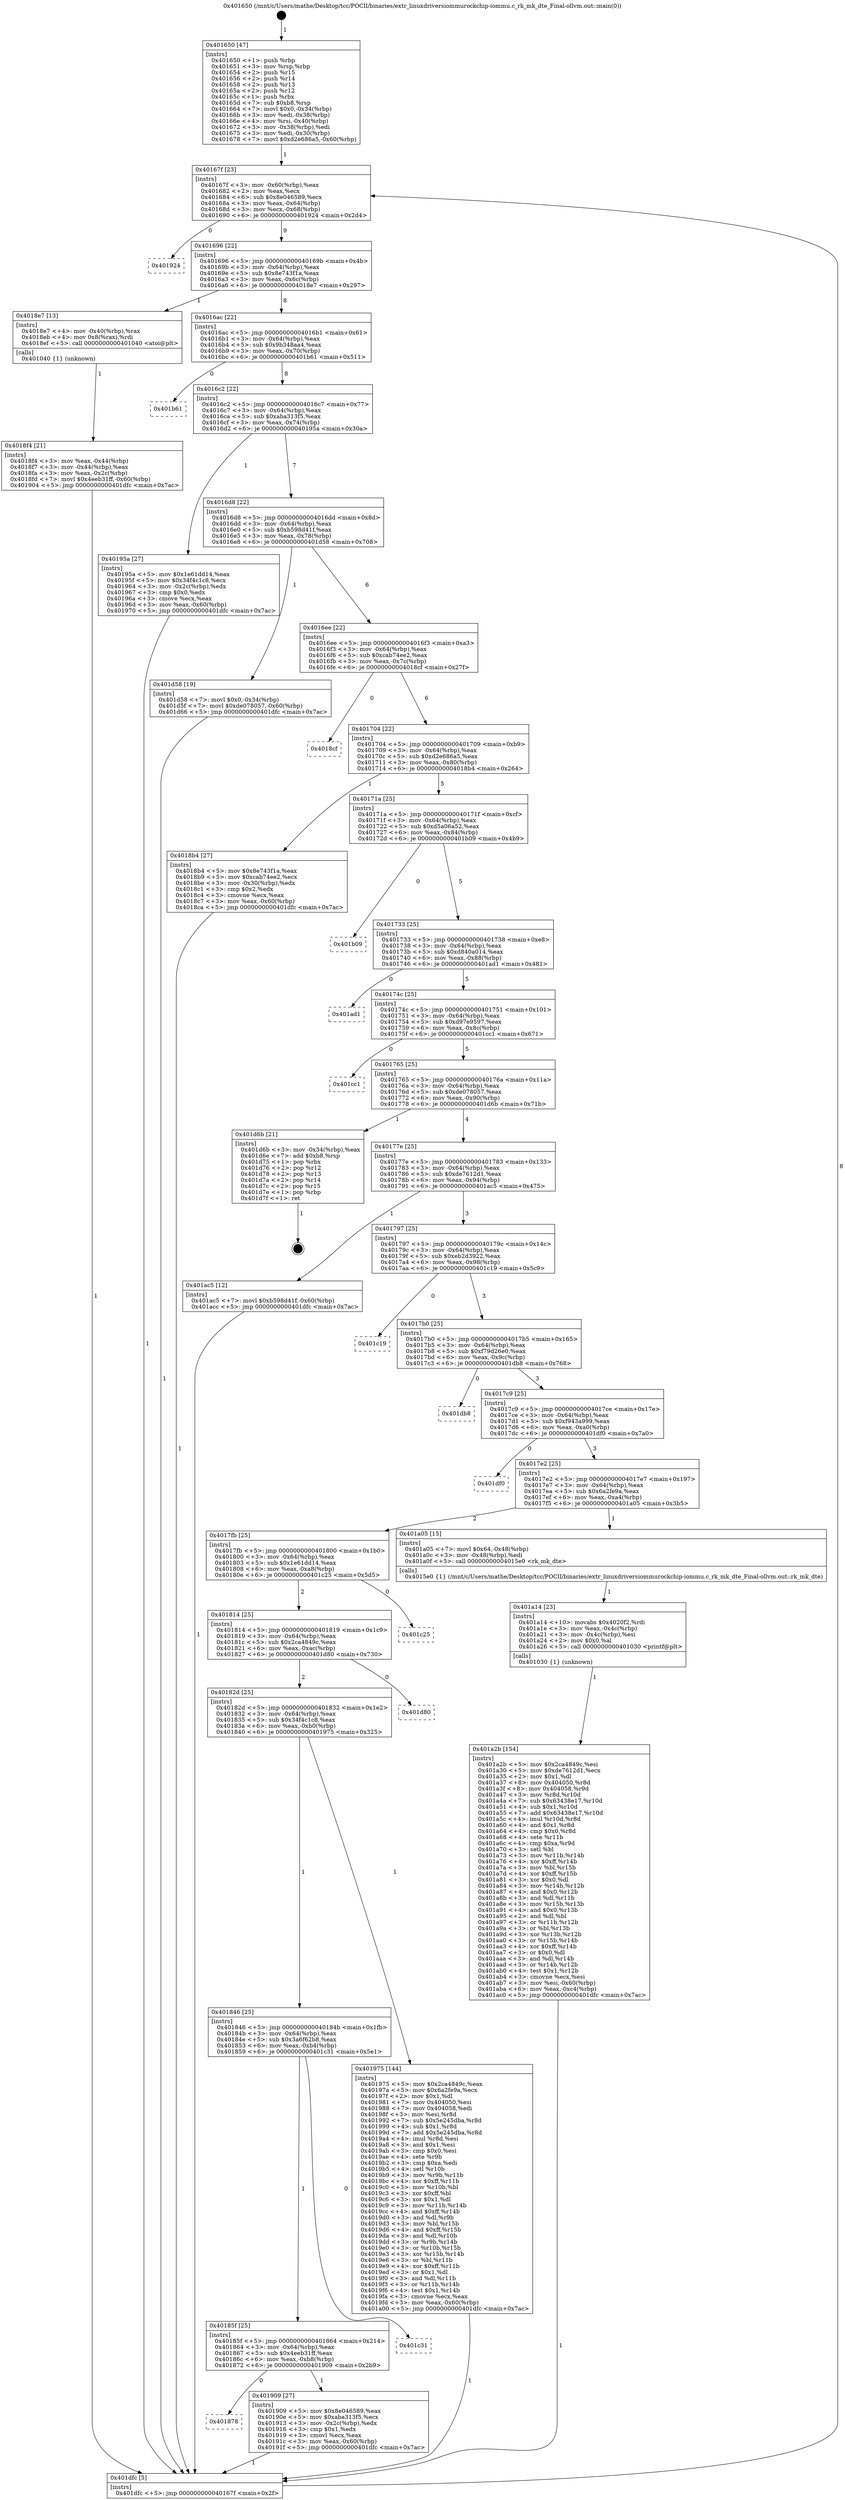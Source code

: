 digraph "0x401650" {
  label = "0x401650 (/mnt/c/Users/mathe/Desktop/tcc/POCII/binaries/extr_linuxdriversiommurockchip-iommu.c_rk_mk_dte_Final-ollvm.out::main(0))"
  labelloc = "t"
  node[shape=record]

  Entry [label="",width=0.3,height=0.3,shape=circle,fillcolor=black,style=filled]
  "0x40167f" [label="{
     0x40167f [23]\l
     | [instrs]\l
     &nbsp;&nbsp;0x40167f \<+3\>: mov -0x60(%rbp),%eax\l
     &nbsp;&nbsp;0x401682 \<+2\>: mov %eax,%ecx\l
     &nbsp;&nbsp;0x401684 \<+6\>: sub $0x8e046589,%ecx\l
     &nbsp;&nbsp;0x40168a \<+3\>: mov %eax,-0x64(%rbp)\l
     &nbsp;&nbsp;0x40168d \<+3\>: mov %ecx,-0x68(%rbp)\l
     &nbsp;&nbsp;0x401690 \<+6\>: je 0000000000401924 \<main+0x2d4\>\l
  }"]
  "0x401924" [label="{
     0x401924\l
  }", style=dashed]
  "0x401696" [label="{
     0x401696 [22]\l
     | [instrs]\l
     &nbsp;&nbsp;0x401696 \<+5\>: jmp 000000000040169b \<main+0x4b\>\l
     &nbsp;&nbsp;0x40169b \<+3\>: mov -0x64(%rbp),%eax\l
     &nbsp;&nbsp;0x40169e \<+5\>: sub $0x8e743f1a,%eax\l
     &nbsp;&nbsp;0x4016a3 \<+3\>: mov %eax,-0x6c(%rbp)\l
     &nbsp;&nbsp;0x4016a6 \<+6\>: je 00000000004018e7 \<main+0x297\>\l
  }"]
  Exit [label="",width=0.3,height=0.3,shape=circle,fillcolor=black,style=filled,peripheries=2]
  "0x4018e7" [label="{
     0x4018e7 [13]\l
     | [instrs]\l
     &nbsp;&nbsp;0x4018e7 \<+4\>: mov -0x40(%rbp),%rax\l
     &nbsp;&nbsp;0x4018eb \<+4\>: mov 0x8(%rax),%rdi\l
     &nbsp;&nbsp;0x4018ef \<+5\>: call 0000000000401040 \<atoi@plt\>\l
     | [calls]\l
     &nbsp;&nbsp;0x401040 \{1\} (unknown)\l
  }"]
  "0x4016ac" [label="{
     0x4016ac [22]\l
     | [instrs]\l
     &nbsp;&nbsp;0x4016ac \<+5\>: jmp 00000000004016b1 \<main+0x61\>\l
     &nbsp;&nbsp;0x4016b1 \<+3\>: mov -0x64(%rbp),%eax\l
     &nbsp;&nbsp;0x4016b4 \<+5\>: sub $0x9b348aa4,%eax\l
     &nbsp;&nbsp;0x4016b9 \<+3\>: mov %eax,-0x70(%rbp)\l
     &nbsp;&nbsp;0x4016bc \<+6\>: je 0000000000401b61 \<main+0x511\>\l
  }"]
  "0x401a2b" [label="{
     0x401a2b [154]\l
     | [instrs]\l
     &nbsp;&nbsp;0x401a2b \<+5\>: mov $0x2ca4849c,%esi\l
     &nbsp;&nbsp;0x401a30 \<+5\>: mov $0xde7612d1,%ecx\l
     &nbsp;&nbsp;0x401a35 \<+2\>: mov $0x1,%dl\l
     &nbsp;&nbsp;0x401a37 \<+8\>: mov 0x404050,%r8d\l
     &nbsp;&nbsp;0x401a3f \<+8\>: mov 0x404058,%r9d\l
     &nbsp;&nbsp;0x401a47 \<+3\>: mov %r8d,%r10d\l
     &nbsp;&nbsp;0x401a4a \<+7\>: sub $0x63438e17,%r10d\l
     &nbsp;&nbsp;0x401a51 \<+4\>: sub $0x1,%r10d\l
     &nbsp;&nbsp;0x401a55 \<+7\>: add $0x63438e17,%r10d\l
     &nbsp;&nbsp;0x401a5c \<+4\>: imul %r10d,%r8d\l
     &nbsp;&nbsp;0x401a60 \<+4\>: and $0x1,%r8d\l
     &nbsp;&nbsp;0x401a64 \<+4\>: cmp $0x0,%r8d\l
     &nbsp;&nbsp;0x401a68 \<+4\>: sete %r11b\l
     &nbsp;&nbsp;0x401a6c \<+4\>: cmp $0xa,%r9d\l
     &nbsp;&nbsp;0x401a70 \<+3\>: setl %bl\l
     &nbsp;&nbsp;0x401a73 \<+3\>: mov %r11b,%r14b\l
     &nbsp;&nbsp;0x401a76 \<+4\>: xor $0xff,%r14b\l
     &nbsp;&nbsp;0x401a7a \<+3\>: mov %bl,%r15b\l
     &nbsp;&nbsp;0x401a7d \<+4\>: xor $0xff,%r15b\l
     &nbsp;&nbsp;0x401a81 \<+3\>: xor $0x0,%dl\l
     &nbsp;&nbsp;0x401a84 \<+3\>: mov %r14b,%r12b\l
     &nbsp;&nbsp;0x401a87 \<+4\>: and $0x0,%r12b\l
     &nbsp;&nbsp;0x401a8b \<+3\>: and %dl,%r11b\l
     &nbsp;&nbsp;0x401a8e \<+3\>: mov %r15b,%r13b\l
     &nbsp;&nbsp;0x401a91 \<+4\>: and $0x0,%r13b\l
     &nbsp;&nbsp;0x401a95 \<+2\>: and %dl,%bl\l
     &nbsp;&nbsp;0x401a97 \<+3\>: or %r11b,%r12b\l
     &nbsp;&nbsp;0x401a9a \<+3\>: or %bl,%r13b\l
     &nbsp;&nbsp;0x401a9d \<+3\>: xor %r13b,%r12b\l
     &nbsp;&nbsp;0x401aa0 \<+3\>: or %r15b,%r14b\l
     &nbsp;&nbsp;0x401aa3 \<+4\>: xor $0xff,%r14b\l
     &nbsp;&nbsp;0x401aa7 \<+3\>: or $0x0,%dl\l
     &nbsp;&nbsp;0x401aaa \<+3\>: and %dl,%r14b\l
     &nbsp;&nbsp;0x401aad \<+3\>: or %r14b,%r12b\l
     &nbsp;&nbsp;0x401ab0 \<+4\>: test $0x1,%r12b\l
     &nbsp;&nbsp;0x401ab4 \<+3\>: cmovne %ecx,%esi\l
     &nbsp;&nbsp;0x401ab7 \<+3\>: mov %esi,-0x60(%rbp)\l
     &nbsp;&nbsp;0x401aba \<+6\>: mov %eax,-0xc4(%rbp)\l
     &nbsp;&nbsp;0x401ac0 \<+5\>: jmp 0000000000401dfc \<main+0x7ac\>\l
  }"]
  "0x401b61" [label="{
     0x401b61\l
  }", style=dashed]
  "0x4016c2" [label="{
     0x4016c2 [22]\l
     | [instrs]\l
     &nbsp;&nbsp;0x4016c2 \<+5\>: jmp 00000000004016c7 \<main+0x77\>\l
     &nbsp;&nbsp;0x4016c7 \<+3\>: mov -0x64(%rbp),%eax\l
     &nbsp;&nbsp;0x4016ca \<+5\>: sub $0xaba313f5,%eax\l
     &nbsp;&nbsp;0x4016cf \<+3\>: mov %eax,-0x74(%rbp)\l
     &nbsp;&nbsp;0x4016d2 \<+6\>: je 000000000040195a \<main+0x30a\>\l
  }"]
  "0x401a14" [label="{
     0x401a14 [23]\l
     | [instrs]\l
     &nbsp;&nbsp;0x401a14 \<+10\>: movabs $0x4020f2,%rdi\l
     &nbsp;&nbsp;0x401a1e \<+3\>: mov %eax,-0x4c(%rbp)\l
     &nbsp;&nbsp;0x401a21 \<+3\>: mov -0x4c(%rbp),%esi\l
     &nbsp;&nbsp;0x401a24 \<+2\>: mov $0x0,%al\l
     &nbsp;&nbsp;0x401a26 \<+5\>: call 0000000000401030 \<printf@plt\>\l
     | [calls]\l
     &nbsp;&nbsp;0x401030 \{1\} (unknown)\l
  }"]
  "0x40195a" [label="{
     0x40195a [27]\l
     | [instrs]\l
     &nbsp;&nbsp;0x40195a \<+5\>: mov $0x1e61dd14,%eax\l
     &nbsp;&nbsp;0x40195f \<+5\>: mov $0x34f4c1c8,%ecx\l
     &nbsp;&nbsp;0x401964 \<+3\>: mov -0x2c(%rbp),%edx\l
     &nbsp;&nbsp;0x401967 \<+3\>: cmp $0x0,%edx\l
     &nbsp;&nbsp;0x40196a \<+3\>: cmove %ecx,%eax\l
     &nbsp;&nbsp;0x40196d \<+3\>: mov %eax,-0x60(%rbp)\l
     &nbsp;&nbsp;0x401970 \<+5\>: jmp 0000000000401dfc \<main+0x7ac\>\l
  }"]
  "0x4016d8" [label="{
     0x4016d8 [22]\l
     | [instrs]\l
     &nbsp;&nbsp;0x4016d8 \<+5\>: jmp 00000000004016dd \<main+0x8d\>\l
     &nbsp;&nbsp;0x4016dd \<+3\>: mov -0x64(%rbp),%eax\l
     &nbsp;&nbsp;0x4016e0 \<+5\>: sub $0xb598d41f,%eax\l
     &nbsp;&nbsp;0x4016e5 \<+3\>: mov %eax,-0x78(%rbp)\l
     &nbsp;&nbsp;0x4016e8 \<+6\>: je 0000000000401d58 \<main+0x708\>\l
  }"]
  "0x401878" [label="{
     0x401878\l
  }", style=dashed]
  "0x401d58" [label="{
     0x401d58 [19]\l
     | [instrs]\l
     &nbsp;&nbsp;0x401d58 \<+7\>: movl $0x0,-0x34(%rbp)\l
     &nbsp;&nbsp;0x401d5f \<+7\>: movl $0xde078057,-0x60(%rbp)\l
     &nbsp;&nbsp;0x401d66 \<+5\>: jmp 0000000000401dfc \<main+0x7ac\>\l
  }"]
  "0x4016ee" [label="{
     0x4016ee [22]\l
     | [instrs]\l
     &nbsp;&nbsp;0x4016ee \<+5\>: jmp 00000000004016f3 \<main+0xa3\>\l
     &nbsp;&nbsp;0x4016f3 \<+3\>: mov -0x64(%rbp),%eax\l
     &nbsp;&nbsp;0x4016f6 \<+5\>: sub $0xcab74ee2,%eax\l
     &nbsp;&nbsp;0x4016fb \<+3\>: mov %eax,-0x7c(%rbp)\l
     &nbsp;&nbsp;0x4016fe \<+6\>: je 00000000004018cf \<main+0x27f\>\l
  }"]
  "0x401909" [label="{
     0x401909 [27]\l
     | [instrs]\l
     &nbsp;&nbsp;0x401909 \<+5\>: mov $0x8e046589,%eax\l
     &nbsp;&nbsp;0x40190e \<+5\>: mov $0xaba313f5,%ecx\l
     &nbsp;&nbsp;0x401913 \<+3\>: mov -0x2c(%rbp),%edx\l
     &nbsp;&nbsp;0x401916 \<+3\>: cmp $0x1,%edx\l
     &nbsp;&nbsp;0x401919 \<+3\>: cmovl %ecx,%eax\l
     &nbsp;&nbsp;0x40191c \<+3\>: mov %eax,-0x60(%rbp)\l
     &nbsp;&nbsp;0x40191f \<+5\>: jmp 0000000000401dfc \<main+0x7ac\>\l
  }"]
  "0x4018cf" [label="{
     0x4018cf\l
  }", style=dashed]
  "0x401704" [label="{
     0x401704 [22]\l
     | [instrs]\l
     &nbsp;&nbsp;0x401704 \<+5\>: jmp 0000000000401709 \<main+0xb9\>\l
     &nbsp;&nbsp;0x401709 \<+3\>: mov -0x64(%rbp),%eax\l
     &nbsp;&nbsp;0x40170c \<+5\>: sub $0xd2e686a5,%eax\l
     &nbsp;&nbsp;0x401711 \<+3\>: mov %eax,-0x80(%rbp)\l
     &nbsp;&nbsp;0x401714 \<+6\>: je 00000000004018b4 \<main+0x264\>\l
  }"]
  "0x40185f" [label="{
     0x40185f [25]\l
     | [instrs]\l
     &nbsp;&nbsp;0x40185f \<+5\>: jmp 0000000000401864 \<main+0x214\>\l
     &nbsp;&nbsp;0x401864 \<+3\>: mov -0x64(%rbp),%eax\l
     &nbsp;&nbsp;0x401867 \<+5\>: sub $0x4eeb31ff,%eax\l
     &nbsp;&nbsp;0x40186c \<+6\>: mov %eax,-0xb8(%rbp)\l
     &nbsp;&nbsp;0x401872 \<+6\>: je 0000000000401909 \<main+0x2b9\>\l
  }"]
  "0x4018b4" [label="{
     0x4018b4 [27]\l
     | [instrs]\l
     &nbsp;&nbsp;0x4018b4 \<+5\>: mov $0x8e743f1a,%eax\l
     &nbsp;&nbsp;0x4018b9 \<+5\>: mov $0xcab74ee2,%ecx\l
     &nbsp;&nbsp;0x4018be \<+3\>: mov -0x30(%rbp),%edx\l
     &nbsp;&nbsp;0x4018c1 \<+3\>: cmp $0x2,%edx\l
     &nbsp;&nbsp;0x4018c4 \<+3\>: cmovne %ecx,%eax\l
     &nbsp;&nbsp;0x4018c7 \<+3\>: mov %eax,-0x60(%rbp)\l
     &nbsp;&nbsp;0x4018ca \<+5\>: jmp 0000000000401dfc \<main+0x7ac\>\l
  }"]
  "0x40171a" [label="{
     0x40171a [25]\l
     | [instrs]\l
     &nbsp;&nbsp;0x40171a \<+5\>: jmp 000000000040171f \<main+0xcf\>\l
     &nbsp;&nbsp;0x40171f \<+3\>: mov -0x64(%rbp),%eax\l
     &nbsp;&nbsp;0x401722 \<+5\>: sub $0xd5a06a52,%eax\l
     &nbsp;&nbsp;0x401727 \<+6\>: mov %eax,-0x84(%rbp)\l
     &nbsp;&nbsp;0x40172d \<+6\>: je 0000000000401b09 \<main+0x4b9\>\l
  }"]
  "0x401dfc" [label="{
     0x401dfc [5]\l
     | [instrs]\l
     &nbsp;&nbsp;0x401dfc \<+5\>: jmp 000000000040167f \<main+0x2f\>\l
  }"]
  "0x401650" [label="{
     0x401650 [47]\l
     | [instrs]\l
     &nbsp;&nbsp;0x401650 \<+1\>: push %rbp\l
     &nbsp;&nbsp;0x401651 \<+3\>: mov %rsp,%rbp\l
     &nbsp;&nbsp;0x401654 \<+2\>: push %r15\l
     &nbsp;&nbsp;0x401656 \<+2\>: push %r14\l
     &nbsp;&nbsp;0x401658 \<+2\>: push %r13\l
     &nbsp;&nbsp;0x40165a \<+2\>: push %r12\l
     &nbsp;&nbsp;0x40165c \<+1\>: push %rbx\l
     &nbsp;&nbsp;0x40165d \<+7\>: sub $0xb8,%rsp\l
     &nbsp;&nbsp;0x401664 \<+7\>: movl $0x0,-0x34(%rbp)\l
     &nbsp;&nbsp;0x40166b \<+3\>: mov %edi,-0x38(%rbp)\l
     &nbsp;&nbsp;0x40166e \<+4\>: mov %rsi,-0x40(%rbp)\l
     &nbsp;&nbsp;0x401672 \<+3\>: mov -0x38(%rbp),%edi\l
     &nbsp;&nbsp;0x401675 \<+3\>: mov %edi,-0x30(%rbp)\l
     &nbsp;&nbsp;0x401678 \<+7\>: movl $0xd2e686a5,-0x60(%rbp)\l
  }"]
  "0x4018f4" [label="{
     0x4018f4 [21]\l
     | [instrs]\l
     &nbsp;&nbsp;0x4018f4 \<+3\>: mov %eax,-0x44(%rbp)\l
     &nbsp;&nbsp;0x4018f7 \<+3\>: mov -0x44(%rbp),%eax\l
     &nbsp;&nbsp;0x4018fa \<+3\>: mov %eax,-0x2c(%rbp)\l
     &nbsp;&nbsp;0x4018fd \<+7\>: movl $0x4eeb31ff,-0x60(%rbp)\l
     &nbsp;&nbsp;0x401904 \<+5\>: jmp 0000000000401dfc \<main+0x7ac\>\l
  }"]
  "0x401c31" [label="{
     0x401c31\l
  }", style=dashed]
  "0x401b09" [label="{
     0x401b09\l
  }", style=dashed]
  "0x401733" [label="{
     0x401733 [25]\l
     | [instrs]\l
     &nbsp;&nbsp;0x401733 \<+5\>: jmp 0000000000401738 \<main+0xe8\>\l
     &nbsp;&nbsp;0x401738 \<+3\>: mov -0x64(%rbp),%eax\l
     &nbsp;&nbsp;0x40173b \<+5\>: sub $0xd840a014,%eax\l
     &nbsp;&nbsp;0x401740 \<+6\>: mov %eax,-0x88(%rbp)\l
     &nbsp;&nbsp;0x401746 \<+6\>: je 0000000000401ad1 \<main+0x481\>\l
  }"]
  "0x401846" [label="{
     0x401846 [25]\l
     | [instrs]\l
     &nbsp;&nbsp;0x401846 \<+5\>: jmp 000000000040184b \<main+0x1fb\>\l
     &nbsp;&nbsp;0x40184b \<+3\>: mov -0x64(%rbp),%eax\l
     &nbsp;&nbsp;0x40184e \<+5\>: sub $0x3a6f62b8,%eax\l
     &nbsp;&nbsp;0x401853 \<+6\>: mov %eax,-0xb4(%rbp)\l
     &nbsp;&nbsp;0x401859 \<+6\>: je 0000000000401c31 \<main+0x5e1\>\l
  }"]
  "0x401ad1" [label="{
     0x401ad1\l
  }", style=dashed]
  "0x40174c" [label="{
     0x40174c [25]\l
     | [instrs]\l
     &nbsp;&nbsp;0x40174c \<+5\>: jmp 0000000000401751 \<main+0x101\>\l
     &nbsp;&nbsp;0x401751 \<+3\>: mov -0x64(%rbp),%eax\l
     &nbsp;&nbsp;0x401754 \<+5\>: sub $0xd97e9597,%eax\l
     &nbsp;&nbsp;0x401759 \<+6\>: mov %eax,-0x8c(%rbp)\l
     &nbsp;&nbsp;0x40175f \<+6\>: je 0000000000401cc1 \<main+0x671\>\l
  }"]
  "0x401975" [label="{
     0x401975 [144]\l
     | [instrs]\l
     &nbsp;&nbsp;0x401975 \<+5\>: mov $0x2ca4849c,%eax\l
     &nbsp;&nbsp;0x40197a \<+5\>: mov $0x6a2fe9a,%ecx\l
     &nbsp;&nbsp;0x40197f \<+2\>: mov $0x1,%dl\l
     &nbsp;&nbsp;0x401981 \<+7\>: mov 0x404050,%esi\l
     &nbsp;&nbsp;0x401988 \<+7\>: mov 0x404058,%edi\l
     &nbsp;&nbsp;0x40198f \<+3\>: mov %esi,%r8d\l
     &nbsp;&nbsp;0x401992 \<+7\>: sub $0x5e245dba,%r8d\l
     &nbsp;&nbsp;0x401999 \<+4\>: sub $0x1,%r8d\l
     &nbsp;&nbsp;0x40199d \<+7\>: add $0x5e245dba,%r8d\l
     &nbsp;&nbsp;0x4019a4 \<+4\>: imul %r8d,%esi\l
     &nbsp;&nbsp;0x4019a8 \<+3\>: and $0x1,%esi\l
     &nbsp;&nbsp;0x4019ab \<+3\>: cmp $0x0,%esi\l
     &nbsp;&nbsp;0x4019ae \<+4\>: sete %r9b\l
     &nbsp;&nbsp;0x4019b2 \<+3\>: cmp $0xa,%edi\l
     &nbsp;&nbsp;0x4019b5 \<+4\>: setl %r10b\l
     &nbsp;&nbsp;0x4019b9 \<+3\>: mov %r9b,%r11b\l
     &nbsp;&nbsp;0x4019bc \<+4\>: xor $0xff,%r11b\l
     &nbsp;&nbsp;0x4019c0 \<+3\>: mov %r10b,%bl\l
     &nbsp;&nbsp;0x4019c3 \<+3\>: xor $0xff,%bl\l
     &nbsp;&nbsp;0x4019c6 \<+3\>: xor $0x1,%dl\l
     &nbsp;&nbsp;0x4019c9 \<+3\>: mov %r11b,%r14b\l
     &nbsp;&nbsp;0x4019cc \<+4\>: and $0xff,%r14b\l
     &nbsp;&nbsp;0x4019d0 \<+3\>: and %dl,%r9b\l
     &nbsp;&nbsp;0x4019d3 \<+3\>: mov %bl,%r15b\l
     &nbsp;&nbsp;0x4019d6 \<+4\>: and $0xff,%r15b\l
     &nbsp;&nbsp;0x4019da \<+3\>: and %dl,%r10b\l
     &nbsp;&nbsp;0x4019dd \<+3\>: or %r9b,%r14b\l
     &nbsp;&nbsp;0x4019e0 \<+3\>: or %r10b,%r15b\l
     &nbsp;&nbsp;0x4019e3 \<+3\>: xor %r15b,%r14b\l
     &nbsp;&nbsp;0x4019e6 \<+3\>: or %bl,%r11b\l
     &nbsp;&nbsp;0x4019e9 \<+4\>: xor $0xff,%r11b\l
     &nbsp;&nbsp;0x4019ed \<+3\>: or $0x1,%dl\l
     &nbsp;&nbsp;0x4019f0 \<+3\>: and %dl,%r11b\l
     &nbsp;&nbsp;0x4019f3 \<+3\>: or %r11b,%r14b\l
     &nbsp;&nbsp;0x4019f6 \<+4\>: test $0x1,%r14b\l
     &nbsp;&nbsp;0x4019fa \<+3\>: cmovne %ecx,%eax\l
     &nbsp;&nbsp;0x4019fd \<+3\>: mov %eax,-0x60(%rbp)\l
     &nbsp;&nbsp;0x401a00 \<+5\>: jmp 0000000000401dfc \<main+0x7ac\>\l
  }"]
  "0x401cc1" [label="{
     0x401cc1\l
  }", style=dashed]
  "0x401765" [label="{
     0x401765 [25]\l
     | [instrs]\l
     &nbsp;&nbsp;0x401765 \<+5\>: jmp 000000000040176a \<main+0x11a\>\l
     &nbsp;&nbsp;0x40176a \<+3\>: mov -0x64(%rbp),%eax\l
     &nbsp;&nbsp;0x40176d \<+5\>: sub $0xde078057,%eax\l
     &nbsp;&nbsp;0x401772 \<+6\>: mov %eax,-0x90(%rbp)\l
     &nbsp;&nbsp;0x401778 \<+6\>: je 0000000000401d6b \<main+0x71b\>\l
  }"]
  "0x40182d" [label="{
     0x40182d [25]\l
     | [instrs]\l
     &nbsp;&nbsp;0x40182d \<+5\>: jmp 0000000000401832 \<main+0x1e2\>\l
     &nbsp;&nbsp;0x401832 \<+3\>: mov -0x64(%rbp),%eax\l
     &nbsp;&nbsp;0x401835 \<+5\>: sub $0x34f4c1c8,%eax\l
     &nbsp;&nbsp;0x40183a \<+6\>: mov %eax,-0xb0(%rbp)\l
     &nbsp;&nbsp;0x401840 \<+6\>: je 0000000000401975 \<main+0x325\>\l
  }"]
  "0x401d6b" [label="{
     0x401d6b [21]\l
     | [instrs]\l
     &nbsp;&nbsp;0x401d6b \<+3\>: mov -0x34(%rbp),%eax\l
     &nbsp;&nbsp;0x401d6e \<+7\>: add $0xb8,%rsp\l
     &nbsp;&nbsp;0x401d75 \<+1\>: pop %rbx\l
     &nbsp;&nbsp;0x401d76 \<+2\>: pop %r12\l
     &nbsp;&nbsp;0x401d78 \<+2\>: pop %r13\l
     &nbsp;&nbsp;0x401d7a \<+2\>: pop %r14\l
     &nbsp;&nbsp;0x401d7c \<+2\>: pop %r15\l
     &nbsp;&nbsp;0x401d7e \<+1\>: pop %rbp\l
     &nbsp;&nbsp;0x401d7f \<+1\>: ret\l
  }"]
  "0x40177e" [label="{
     0x40177e [25]\l
     | [instrs]\l
     &nbsp;&nbsp;0x40177e \<+5\>: jmp 0000000000401783 \<main+0x133\>\l
     &nbsp;&nbsp;0x401783 \<+3\>: mov -0x64(%rbp),%eax\l
     &nbsp;&nbsp;0x401786 \<+5\>: sub $0xde7612d1,%eax\l
     &nbsp;&nbsp;0x40178b \<+6\>: mov %eax,-0x94(%rbp)\l
     &nbsp;&nbsp;0x401791 \<+6\>: je 0000000000401ac5 \<main+0x475\>\l
  }"]
  "0x401d80" [label="{
     0x401d80\l
  }", style=dashed]
  "0x401ac5" [label="{
     0x401ac5 [12]\l
     | [instrs]\l
     &nbsp;&nbsp;0x401ac5 \<+7\>: movl $0xb598d41f,-0x60(%rbp)\l
     &nbsp;&nbsp;0x401acc \<+5\>: jmp 0000000000401dfc \<main+0x7ac\>\l
  }"]
  "0x401797" [label="{
     0x401797 [25]\l
     | [instrs]\l
     &nbsp;&nbsp;0x401797 \<+5\>: jmp 000000000040179c \<main+0x14c\>\l
     &nbsp;&nbsp;0x40179c \<+3\>: mov -0x64(%rbp),%eax\l
     &nbsp;&nbsp;0x40179f \<+5\>: sub $0xeb2d3922,%eax\l
     &nbsp;&nbsp;0x4017a4 \<+6\>: mov %eax,-0x98(%rbp)\l
     &nbsp;&nbsp;0x4017aa \<+6\>: je 0000000000401c19 \<main+0x5c9\>\l
  }"]
  "0x401814" [label="{
     0x401814 [25]\l
     | [instrs]\l
     &nbsp;&nbsp;0x401814 \<+5\>: jmp 0000000000401819 \<main+0x1c9\>\l
     &nbsp;&nbsp;0x401819 \<+3\>: mov -0x64(%rbp),%eax\l
     &nbsp;&nbsp;0x40181c \<+5\>: sub $0x2ca4849c,%eax\l
     &nbsp;&nbsp;0x401821 \<+6\>: mov %eax,-0xac(%rbp)\l
     &nbsp;&nbsp;0x401827 \<+6\>: je 0000000000401d80 \<main+0x730\>\l
  }"]
  "0x401c19" [label="{
     0x401c19\l
  }", style=dashed]
  "0x4017b0" [label="{
     0x4017b0 [25]\l
     | [instrs]\l
     &nbsp;&nbsp;0x4017b0 \<+5\>: jmp 00000000004017b5 \<main+0x165\>\l
     &nbsp;&nbsp;0x4017b5 \<+3\>: mov -0x64(%rbp),%eax\l
     &nbsp;&nbsp;0x4017b8 \<+5\>: sub $0xf79d26e0,%eax\l
     &nbsp;&nbsp;0x4017bd \<+6\>: mov %eax,-0x9c(%rbp)\l
     &nbsp;&nbsp;0x4017c3 \<+6\>: je 0000000000401db8 \<main+0x768\>\l
  }"]
  "0x401c25" [label="{
     0x401c25\l
  }", style=dashed]
  "0x401db8" [label="{
     0x401db8\l
  }", style=dashed]
  "0x4017c9" [label="{
     0x4017c9 [25]\l
     | [instrs]\l
     &nbsp;&nbsp;0x4017c9 \<+5\>: jmp 00000000004017ce \<main+0x17e\>\l
     &nbsp;&nbsp;0x4017ce \<+3\>: mov -0x64(%rbp),%eax\l
     &nbsp;&nbsp;0x4017d1 \<+5\>: sub $0xf943a999,%eax\l
     &nbsp;&nbsp;0x4017d6 \<+6\>: mov %eax,-0xa0(%rbp)\l
     &nbsp;&nbsp;0x4017dc \<+6\>: je 0000000000401df0 \<main+0x7a0\>\l
  }"]
  "0x4017fb" [label="{
     0x4017fb [25]\l
     | [instrs]\l
     &nbsp;&nbsp;0x4017fb \<+5\>: jmp 0000000000401800 \<main+0x1b0\>\l
     &nbsp;&nbsp;0x401800 \<+3\>: mov -0x64(%rbp),%eax\l
     &nbsp;&nbsp;0x401803 \<+5\>: sub $0x1e61dd14,%eax\l
     &nbsp;&nbsp;0x401808 \<+6\>: mov %eax,-0xa8(%rbp)\l
     &nbsp;&nbsp;0x40180e \<+6\>: je 0000000000401c25 \<main+0x5d5\>\l
  }"]
  "0x401df0" [label="{
     0x401df0\l
  }", style=dashed]
  "0x4017e2" [label="{
     0x4017e2 [25]\l
     | [instrs]\l
     &nbsp;&nbsp;0x4017e2 \<+5\>: jmp 00000000004017e7 \<main+0x197\>\l
     &nbsp;&nbsp;0x4017e7 \<+3\>: mov -0x64(%rbp),%eax\l
     &nbsp;&nbsp;0x4017ea \<+5\>: sub $0x6a2fe9a,%eax\l
     &nbsp;&nbsp;0x4017ef \<+6\>: mov %eax,-0xa4(%rbp)\l
     &nbsp;&nbsp;0x4017f5 \<+6\>: je 0000000000401a05 \<main+0x3b5\>\l
  }"]
  "0x401a05" [label="{
     0x401a05 [15]\l
     | [instrs]\l
     &nbsp;&nbsp;0x401a05 \<+7\>: movl $0x64,-0x48(%rbp)\l
     &nbsp;&nbsp;0x401a0c \<+3\>: mov -0x48(%rbp),%edi\l
     &nbsp;&nbsp;0x401a0f \<+5\>: call 00000000004015e0 \<rk_mk_dte\>\l
     | [calls]\l
     &nbsp;&nbsp;0x4015e0 \{1\} (/mnt/c/Users/mathe/Desktop/tcc/POCII/binaries/extr_linuxdriversiommurockchip-iommu.c_rk_mk_dte_Final-ollvm.out::rk_mk_dte)\l
  }"]
  Entry -> "0x401650" [label=" 1"]
  "0x40167f" -> "0x401924" [label=" 0"]
  "0x40167f" -> "0x401696" [label=" 9"]
  "0x401d6b" -> Exit [label=" 1"]
  "0x401696" -> "0x4018e7" [label=" 1"]
  "0x401696" -> "0x4016ac" [label=" 8"]
  "0x401d58" -> "0x401dfc" [label=" 1"]
  "0x4016ac" -> "0x401b61" [label=" 0"]
  "0x4016ac" -> "0x4016c2" [label=" 8"]
  "0x401ac5" -> "0x401dfc" [label=" 1"]
  "0x4016c2" -> "0x40195a" [label=" 1"]
  "0x4016c2" -> "0x4016d8" [label=" 7"]
  "0x401a2b" -> "0x401dfc" [label=" 1"]
  "0x4016d8" -> "0x401d58" [label=" 1"]
  "0x4016d8" -> "0x4016ee" [label=" 6"]
  "0x401a14" -> "0x401a2b" [label=" 1"]
  "0x4016ee" -> "0x4018cf" [label=" 0"]
  "0x4016ee" -> "0x401704" [label=" 6"]
  "0x401a05" -> "0x401a14" [label=" 1"]
  "0x401704" -> "0x4018b4" [label=" 1"]
  "0x401704" -> "0x40171a" [label=" 5"]
  "0x4018b4" -> "0x401dfc" [label=" 1"]
  "0x401650" -> "0x40167f" [label=" 1"]
  "0x401dfc" -> "0x40167f" [label=" 8"]
  "0x4018e7" -> "0x4018f4" [label=" 1"]
  "0x4018f4" -> "0x401dfc" [label=" 1"]
  "0x40195a" -> "0x401dfc" [label=" 1"]
  "0x40171a" -> "0x401b09" [label=" 0"]
  "0x40171a" -> "0x401733" [label=" 5"]
  "0x401909" -> "0x401dfc" [label=" 1"]
  "0x401733" -> "0x401ad1" [label=" 0"]
  "0x401733" -> "0x40174c" [label=" 5"]
  "0x40185f" -> "0x401909" [label=" 1"]
  "0x40174c" -> "0x401cc1" [label=" 0"]
  "0x40174c" -> "0x401765" [label=" 5"]
  "0x401975" -> "0x401dfc" [label=" 1"]
  "0x401765" -> "0x401d6b" [label=" 1"]
  "0x401765" -> "0x40177e" [label=" 4"]
  "0x401846" -> "0x401c31" [label=" 0"]
  "0x40177e" -> "0x401ac5" [label=" 1"]
  "0x40177e" -> "0x401797" [label=" 3"]
  "0x40185f" -> "0x401878" [label=" 0"]
  "0x401797" -> "0x401c19" [label=" 0"]
  "0x401797" -> "0x4017b0" [label=" 3"]
  "0x40182d" -> "0x401975" [label=" 1"]
  "0x4017b0" -> "0x401db8" [label=" 0"]
  "0x4017b0" -> "0x4017c9" [label=" 3"]
  "0x401846" -> "0x40185f" [label=" 1"]
  "0x4017c9" -> "0x401df0" [label=" 0"]
  "0x4017c9" -> "0x4017e2" [label=" 3"]
  "0x401814" -> "0x401d80" [label=" 0"]
  "0x4017e2" -> "0x401a05" [label=" 1"]
  "0x4017e2" -> "0x4017fb" [label=" 2"]
  "0x401814" -> "0x40182d" [label=" 2"]
  "0x4017fb" -> "0x401c25" [label=" 0"]
  "0x4017fb" -> "0x401814" [label=" 2"]
  "0x40182d" -> "0x401846" [label=" 1"]
}
